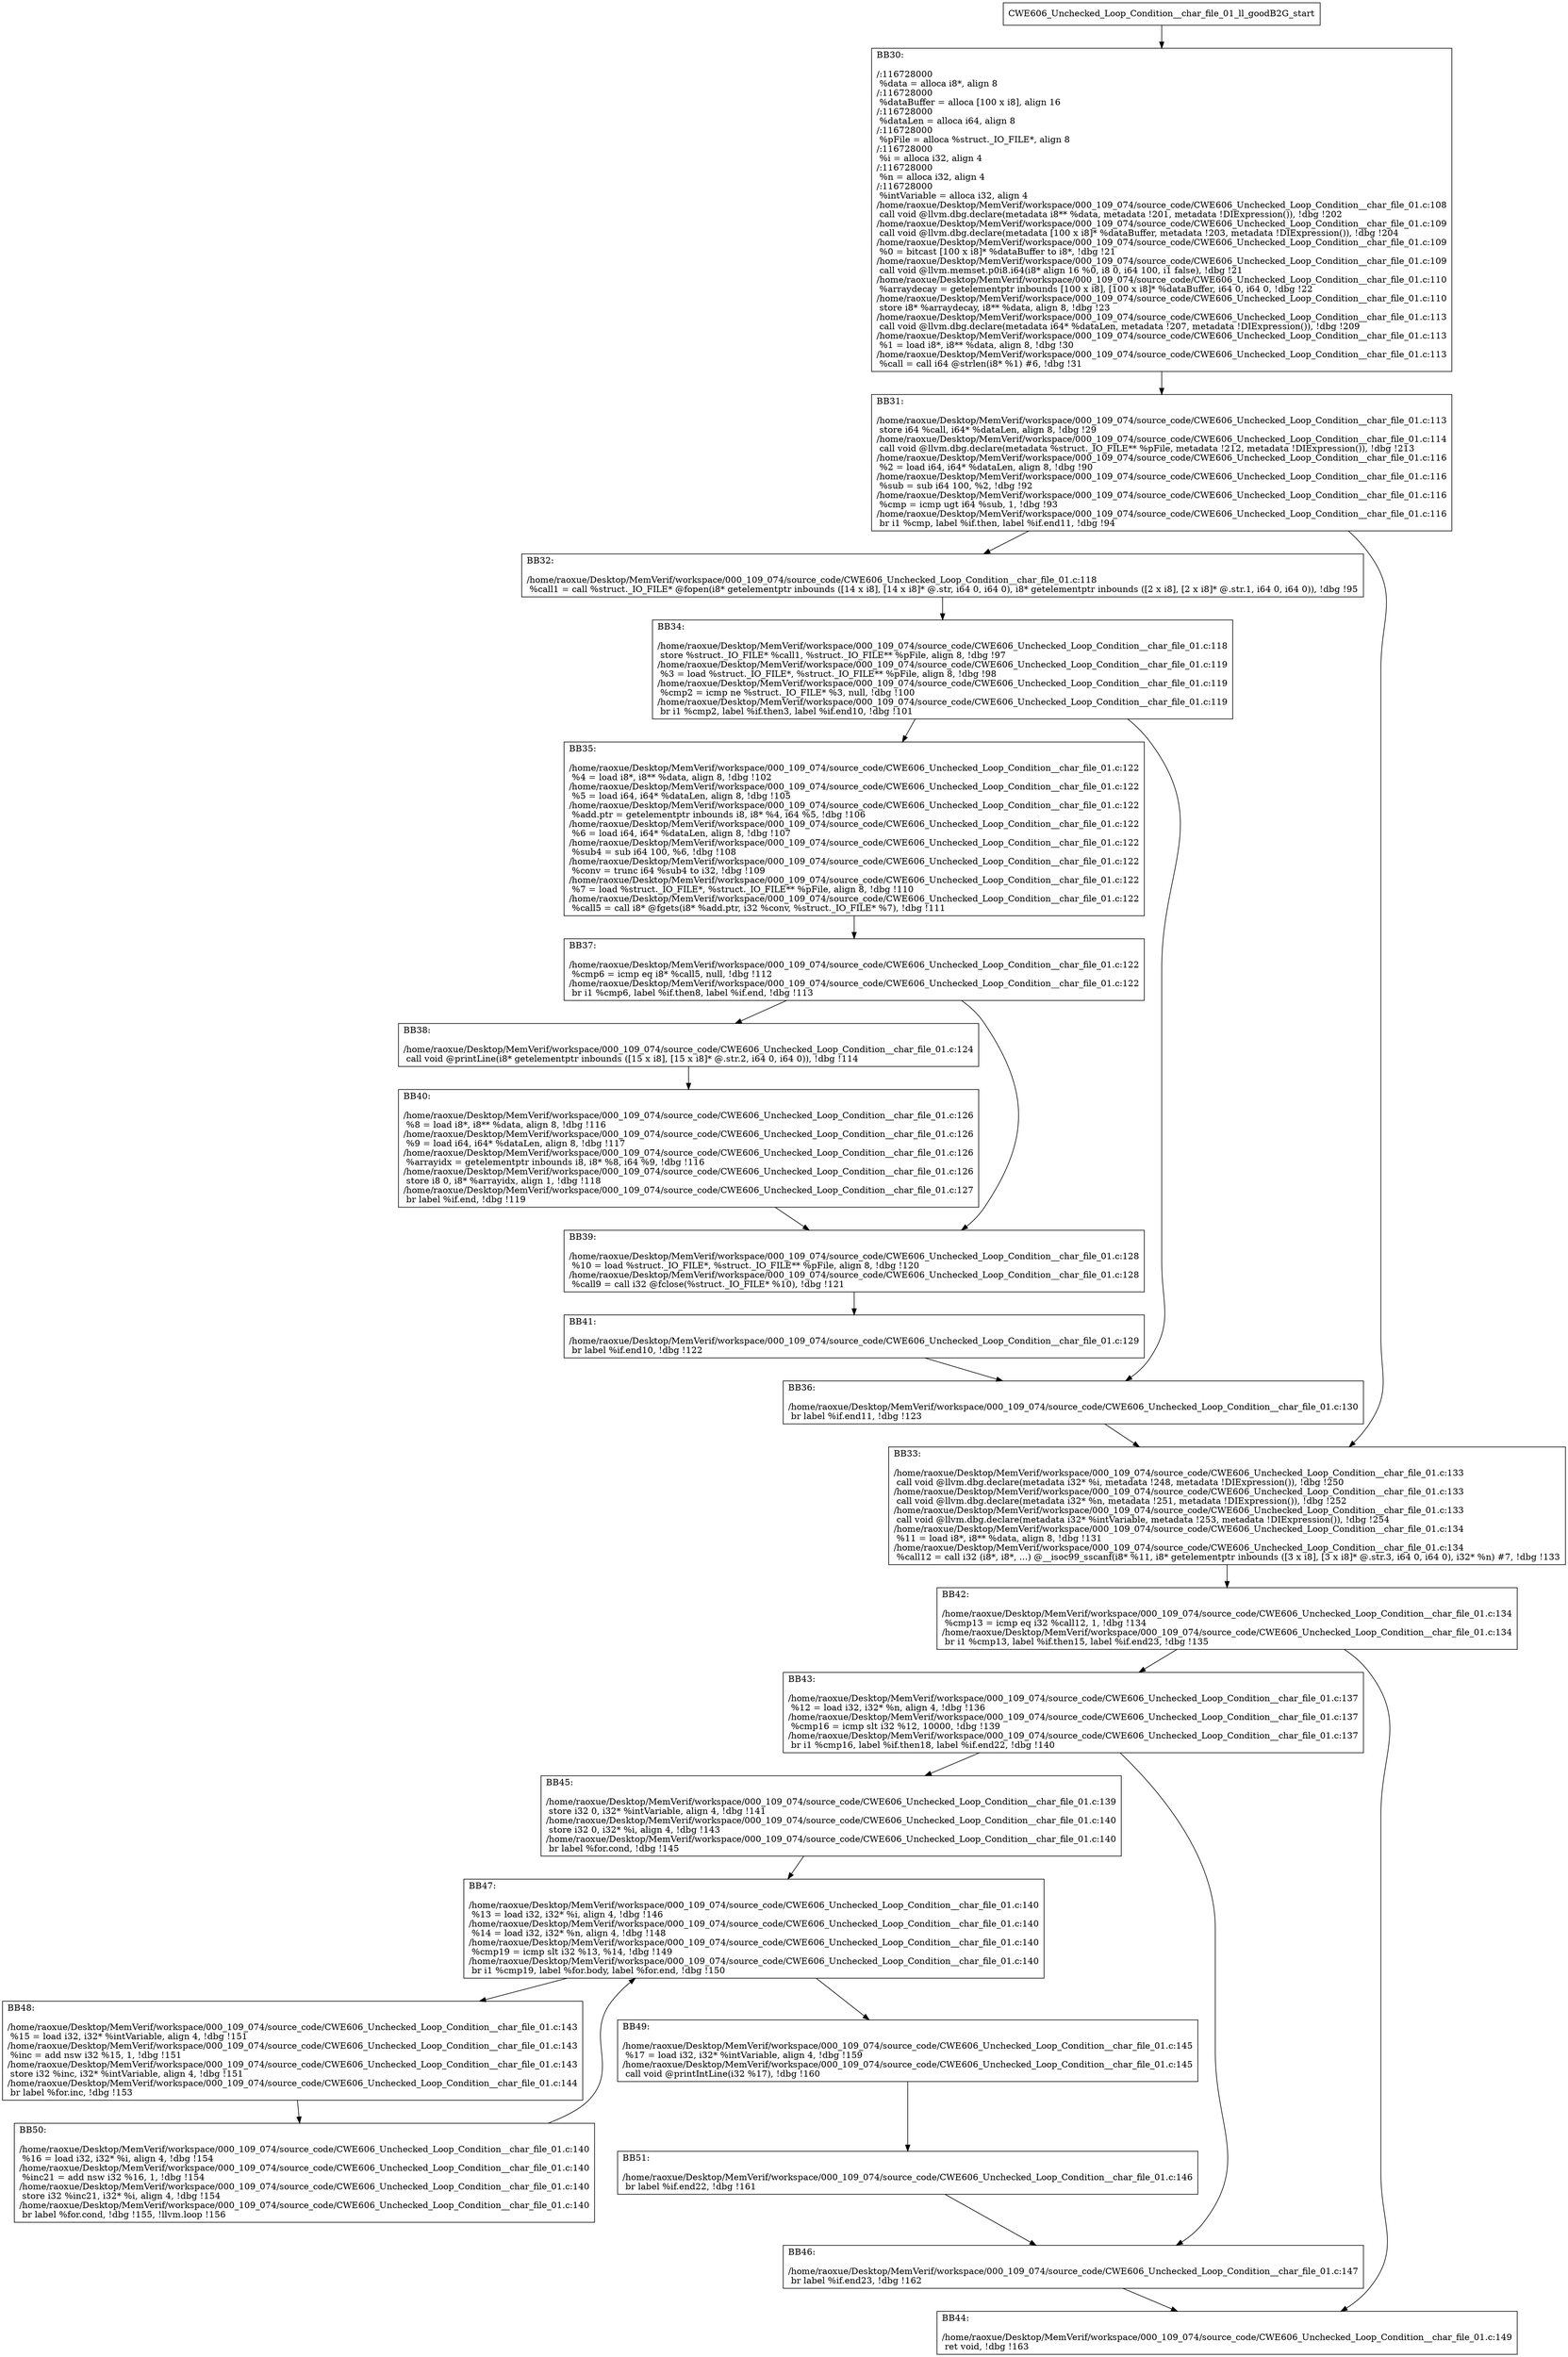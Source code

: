 digraph "CFG for'CWE606_Unchecked_Loop_Condition__char_file_01_ll_goodB2G' function" {
	BBCWE606_Unchecked_Loop_Condition__char_file_01_ll_goodB2G_start[shape=record,label="{CWE606_Unchecked_Loop_Condition__char_file_01_ll_goodB2G_start}"];
	BBCWE606_Unchecked_Loop_Condition__char_file_01_ll_goodB2G_start-> CWE606_Unchecked_Loop_Condition__char_file_01_ll_goodB2GBB30;
	CWE606_Unchecked_Loop_Condition__char_file_01_ll_goodB2GBB30 [shape=record, label="{BB30:\l\l/:116728000\l
  %data = alloca i8*, align 8\l
/:116728000\l
  %dataBuffer = alloca [100 x i8], align 16\l
/:116728000\l
  %dataLen = alloca i64, align 8\l
/:116728000\l
  %pFile = alloca %struct._IO_FILE*, align 8\l
/:116728000\l
  %i = alloca i32, align 4\l
/:116728000\l
  %n = alloca i32, align 4\l
/:116728000\l
  %intVariable = alloca i32, align 4\l
/home/raoxue/Desktop/MemVerif/workspace/000_109_074/source_code/CWE606_Unchecked_Loop_Condition__char_file_01.c:108\l
  call void @llvm.dbg.declare(metadata i8** %data, metadata !201, metadata !DIExpression()), !dbg !202\l
/home/raoxue/Desktop/MemVerif/workspace/000_109_074/source_code/CWE606_Unchecked_Loop_Condition__char_file_01.c:109\l
  call void @llvm.dbg.declare(metadata [100 x i8]* %dataBuffer, metadata !203, metadata !DIExpression()), !dbg !204\l
/home/raoxue/Desktop/MemVerif/workspace/000_109_074/source_code/CWE606_Unchecked_Loop_Condition__char_file_01.c:109\l
  %0 = bitcast [100 x i8]* %dataBuffer to i8*, !dbg !21\l
/home/raoxue/Desktop/MemVerif/workspace/000_109_074/source_code/CWE606_Unchecked_Loop_Condition__char_file_01.c:109\l
  call void @llvm.memset.p0i8.i64(i8* align 16 %0, i8 0, i64 100, i1 false), !dbg !21\l
/home/raoxue/Desktop/MemVerif/workspace/000_109_074/source_code/CWE606_Unchecked_Loop_Condition__char_file_01.c:110\l
  %arraydecay = getelementptr inbounds [100 x i8], [100 x i8]* %dataBuffer, i64 0, i64 0, !dbg !22\l
/home/raoxue/Desktop/MemVerif/workspace/000_109_074/source_code/CWE606_Unchecked_Loop_Condition__char_file_01.c:110\l
  store i8* %arraydecay, i8** %data, align 8, !dbg !23\l
/home/raoxue/Desktop/MemVerif/workspace/000_109_074/source_code/CWE606_Unchecked_Loop_Condition__char_file_01.c:113\l
  call void @llvm.dbg.declare(metadata i64* %dataLen, metadata !207, metadata !DIExpression()), !dbg !209\l
/home/raoxue/Desktop/MemVerif/workspace/000_109_074/source_code/CWE606_Unchecked_Loop_Condition__char_file_01.c:113\l
  %1 = load i8*, i8** %data, align 8, !dbg !30\l
/home/raoxue/Desktop/MemVerif/workspace/000_109_074/source_code/CWE606_Unchecked_Loop_Condition__char_file_01.c:113\l
  %call = call i64 @strlen(i8* %1) #6, !dbg !31\l
}"];
	CWE606_Unchecked_Loop_Condition__char_file_01_ll_goodB2GBB30-> CWE606_Unchecked_Loop_Condition__char_file_01_ll_goodB2GBB31;
	CWE606_Unchecked_Loop_Condition__char_file_01_ll_goodB2GBB31 [shape=record, label="{BB31:\l\l/home/raoxue/Desktop/MemVerif/workspace/000_109_074/source_code/CWE606_Unchecked_Loop_Condition__char_file_01.c:113\l
  store i64 %call, i64* %dataLen, align 8, !dbg !29\l
/home/raoxue/Desktop/MemVerif/workspace/000_109_074/source_code/CWE606_Unchecked_Loop_Condition__char_file_01.c:114\l
  call void @llvm.dbg.declare(metadata %struct._IO_FILE** %pFile, metadata !212, metadata !DIExpression()), !dbg !213\l
/home/raoxue/Desktop/MemVerif/workspace/000_109_074/source_code/CWE606_Unchecked_Loop_Condition__char_file_01.c:116\l
  %2 = load i64, i64* %dataLen, align 8, !dbg !90\l
/home/raoxue/Desktop/MemVerif/workspace/000_109_074/source_code/CWE606_Unchecked_Loop_Condition__char_file_01.c:116\l
  %sub = sub i64 100, %2, !dbg !92\l
/home/raoxue/Desktop/MemVerif/workspace/000_109_074/source_code/CWE606_Unchecked_Loop_Condition__char_file_01.c:116\l
  %cmp = icmp ugt i64 %sub, 1, !dbg !93\l
/home/raoxue/Desktop/MemVerif/workspace/000_109_074/source_code/CWE606_Unchecked_Loop_Condition__char_file_01.c:116\l
  br i1 %cmp, label %if.then, label %if.end11, !dbg !94\l
}"];
	CWE606_Unchecked_Loop_Condition__char_file_01_ll_goodB2GBB31-> CWE606_Unchecked_Loop_Condition__char_file_01_ll_goodB2GBB32;
	CWE606_Unchecked_Loop_Condition__char_file_01_ll_goodB2GBB31-> CWE606_Unchecked_Loop_Condition__char_file_01_ll_goodB2GBB33;
	CWE606_Unchecked_Loop_Condition__char_file_01_ll_goodB2GBB32 [shape=record, label="{BB32:\l\l/home/raoxue/Desktop/MemVerif/workspace/000_109_074/source_code/CWE606_Unchecked_Loop_Condition__char_file_01.c:118\l
  %call1 = call %struct._IO_FILE* @fopen(i8* getelementptr inbounds ([14 x i8], [14 x i8]* @.str, i64 0, i64 0), i8* getelementptr inbounds ([2 x i8], [2 x i8]* @.str.1, i64 0, i64 0)), !dbg !95\l
}"];
	CWE606_Unchecked_Loop_Condition__char_file_01_ll_goodB2GBB32-> CWE606_Unchecked_Loop_Condition__char_file_01_ll_goodB2GBB34;
	CWE606_Unchecked_Loop_Condition__char_file_01_ll_goodB2GBB34 [shape=record, label="{BB34:\l\l/home/raoxue/Desktop/MemVerif/workspace/000_109_074/source_code/CWE606_Unchecked_Loop_Condition__char_file_01.c:118\l
  store %struct._IO_FILE* %call1, %struct._IO_FILE** %pFile, align 8, !dbg !97\l
/home/raoxue/Desktop/MemVerif/workspace/000_109_074/source_code/CWE606_Unchecked_Loop_Condition__char_file_01.c:119\l
  %3 = load %struct._IO_FILE*, %struct._IO_FILE** %pFile, align 8, !dbg !98\l
/home/raoxue/Desktop/MemVerif/workspace/000_109_074/source_code/CWE606_Unchecked_Loop_Condition__char_file_01.c:119\l
  %cmp2 = icmp ne %struct._IO_FILE* %3, null, !dbg !100\l
/home/raoxue/Desktop/MemVerif/workspace/000_109_074/source_code/CWE606_Unchecked_Loop_Condition__char_file_01.c:119\l
  br i1 %cmp2, label %if.then3, label %if.end10, !dbg !101\l
}"];
	CWE606_Unchecked_Loop_Condition__char_file_01_ll_goodB2GBB34-> CWE606_Unchecked_Loop_Condition__char_file_01_ll_goodB2GBB35;
	CWE606_Unchecked_Loop_Condition__char_file_01_ll_goodB2GBB34-> CWE606_Unchecked_Loop_Condition__char_file_01_ll_goodB2GBB36;
	CWE606_Unchecked_Loop_Condition__char_file_01_ll_goodB2GBB35 [shape=record, label="{BB35:\l\l/home/raoxue/Desktop/MemVerif/workspace/000_109_074/source_code/CWE606_Unchecked_Loop_Condition__char_file_01.c:122\l
  %4 = load i8*, i8** %data, align 8, !dbg !102\l
/home/raoxue/Desktop/MemVerif/workspace/000_109_074/source_code/CWE606_Unchecked_Loop_Condition__char_file_01.c:122\l
  %5 = load i64, i64* %dataLen, align 8, !dbg !105\l
/home/raoxue/Desktop/MemVerif/workspace/000_109_074/source_code/CWE606_Unchecked_Loop_Condition__char_file_01.c:122\l
  %add.ptr = getelementptr inbounds i8, i8* %4, i64 %5, !dbg !106\l
/home/raoxue/Desktop/MemVerif/workspace/000_109_074/source_code/CWE606_Unchecked_Loop_Condition__char_file_01.c:122\l
  %6 = load i64, i64* %dataLen, align 8, !dbg !107\l
/home/raoxue/Desktop/MemVerif/workspace/000_109_074/source_code/CWE606_Unchecked_Loop_Condition__char_file_01.c:122\l
  %sub4 = sub i64 100, %6, !dbg !108\l
/home/raoxue/Desktop/MemVerif/workspace/000_109_074/source_code/CWE606_Unchecked_Loop_Condition__char_file_01.c:122\l
  %conv = trunc i64 %sub4 to i32, !dbg !109\l
/home/raoxue/Desktop/MemVerif/workspace/000_109_074/source_code/CWE606_Unchecked_Loop_Condition__char_file_01.c:122\l
  %7 = load %struct._IO_FILE*, %struct._IO_FILE** %pFile, align 8, !dbg !110\l
/home/raoxue/Desktop/MemVerif/workspace/000_109_074/source_code/CWE606_Unchecked_Loop_Condition__char_file_01.c:122\l
  %call5 = call i8* @fgets(i8* %add.ptr, i32 %conv, %struct._IO_FILE* %7), !dbg !111\l
}"];
	CWE606_Unchecked_Loop_Condition__char_file_01_ll_goodB2GBB35-> CWE606_Unchecked_Loop_Condition__char_file_01_ll_goodB2GBB37;
	CWE606_Unchecked_Loop_Condition__char_file_01_ll_goodB2GBB37 [shape=record, label="{BB37:\l\l/home/raoxue/Desktop/MemVerif/workspace/000_109_074/source_code/CWE606_Unchecked_Loop_Condition__char_file_01.c:122\l
  %cmp6 = icmp eq i8* %call5, null, !dbg !112\l
/home/raoxue/Desktop/MemVerif/workspace/000_109_074/source_code/CWE606_Unchecked_Loop_Condition__char_file_01.c:122\l
  br i1 %cmp6, label %if.then8, label %if.end, !dbg !113\l
}"];
	CWE606_Unchecked_Loop_Condition__char_file_01_ll_goodB2GBB37-> CWE606_Unchecked_Loop_Condition__char_file_01_ll_goodB2GBB38;
	CWE606_Unchecked_Loop_Condition__char_file_01_ll_goodB2GBB37-> CWE606_Unchecked_Loop_Condition__char_file_01_ll_goodB2GBB39;
	CWE606_Unchecked_Loop_Condition__char_file_01_ll_goodB2GBB38 [shape=record, label="{BB38:\l\l/home/raoxue/Desktop/MemVerif/workspace/000_109_074/source_code/CWE606_Unchecked_Loop_Condition__char_file_01.c:124\l
  call void @printLine(i8* getelementptr inbounds ([15 x i8], [15 x i8]* @.str.2, i64 0, i64 0)), !dbg !114\l
}"];
	CWE606_Unchecked_Loop_Condition__char_file_01_ll_goodB2GBB38-> CWE606_Unchecked_Loop_Condition__char_file_01_ll_goodB2GBB40;
	CWE606_Unchecked_Loop_Condition__char_file_01_ll_goodB2GBB40 [shape=record, label="{BB40:\l\l/home/raoxue/Desktop/MemVerif/workspace/000_109_074/source_code/CWE606_Unchecked_Loop_Condition__char_file_01.c:126\l
  %8 = load i8*, i8** %data, align 8, !dbg !116\l
/home/raoxue/Desktop/MemVerif/workspace/000_109_074/source_code/CWE606_Unchecked_Loop_Condition__char_file_01.c:126\l
  %9 = load i64, i64* %dataLen, align 8, !dbg !117\l
/home/raoxue/Desktop/MemVerif/workspace/000_109_074/source_code/CWE606_Unchecked_Loop_Condition__char_file_01.c:126\l
  %arrayidx = getelementptr inbounds i8, i8* %8, i64 %9, !dbg !116\l
/home/raoxue/Desktop/MemVerif/workspace/000_109_074/source_code/CWE606_Unchecked_Loop_Condition__char_file_01.c:126\l
  store i8 0, i8* %arrayidx, align 1, !dbg !118\l
/home/raoxue/Desktop/MemVerif/workspace/000_109_074/source_code/CWE606_Unchecked_Loop_Condition__char_file_01.c:127\l
  br label %if.end, !dbg !119\l
}"];
	CWE606_Unchecked_Loop_Condition__char_file_01_ll_goodB2GBB40-> CWE606_Unchecked_Loop_Condition__char_file_01_ll_goodB2GBB39;
	CWE606_Unchecked_Loop_Condition__char_file_01_ll_goodB2GBB39 [shape=record, label="{BB39:\l\l/home/raoxue/Desktop/MemVerif/workspace/000_109_074/source_code/CWE606_Unchecked_Loop_Condition__char_file_01.c:128\l
  %10 = load %struct._IO_FILE*, %struct._IO_FILE** %pFile, align 8, !dbg !120\l
/home/raoxue/Desktop/MemVerif/workspace/000_109_074/source_code/CWE606_Unchecked_Loop_Condition__char_file_01.c:128\l
  %call9 = call i32 @fclose(%struct._IO_FILE* %10), !dbg !121\l
}"];
	CWE606_Unchecked_Loop_Condition__char_file_01_ll_goodB2GBB39-> CWE606_Unchecked_Loop_Condition__char_file_01_ll_goodB2GBB41;
	CWE606_Unchecked_Loop_Condition__char_file_01_ll_goodB2GBB41 [shape=record, label="{BB41:\l\l/home/raoxue/Desktop/MemVerif/workspace/000_109_074/source_code/CWE606_Unchecked_Loop_Condition__char_file_01.c:129\l
  br label %if.end10, !dbg !122\l
}"];
	CWE606_Unchecked_Loop_Condition__char_file_01_ll_goodB2GBB41-> CWE606_Unchecked_Loop_Condition__char_file_01_ll_goodB2GBB36;
	CWE606_Unchecked_Loop_Condition__char_file_01_ll_goodB2GBB36 [shape=record, label="{BB36:\l\l/home/raoxue/Desktop/MemVerif/workspace/000_109_074/source_code/CWE606_Unchecked_Loop_Condition__char_file_01.c:130\l
  br label %if.end11, !dbg !123\l
}"];
	CWE606_Unchecked_Loop_Condition__char_file_01_ll_goodB2GBB36-> CWE606_Unchecked_Loop_Condition__char_file_01_ll_goodB2GBB33;
	CWE606_Unchecked_Loop_Condition__char_file_01_ll_goodB2GBB33 [shape=record, label="{BB33:\l\l/home/raoxue/Desktop/MemVerif/workspace/000_109_074/source_code/CWE606_Unchecked_Loop_Condition__char_file_01.c:133\l
  call void @llvm.dbg.declare(metadata i32* %i, metadata !248, metadata !DIExpression()), !dbg !250\l
/home/raoxue/Desktop/MemVerif/workspace/000_109_074/source_code/CWE606_Unchecked_Loop_Condition__char_file_01.c:133\l
  call void @llvm.dbg.declare(metadata i32* %n, metadata !251, metadata !DIExpression()), !dbg !252\l
/home/raoxue/Desktop/MemVerif/workspace/000_109_074/source_code/CWE606_Unchecked_Loop_Condition__char_file_01.c:133\l
  call void @llvm.dbg.declare(metadata i32* %intVariable, metadata !253, metadata !DIExpression()), !dbg !254\l
/home/raoxue/Desktop/MemVerif/workspace/000_109_074/source_code/CWE606_Unchecked_Loop_Condition__char_file_01.c:134\l
  %11 = load i8*, i8** %data, align 8, !dbg !131\l
/home/raoxue/Desktop/MemVerif/workspace/000_109_074/source_code/CWE606_Unchecked_Loop_Condition__char_file_01.c:134\l
  %call12 = call i32 (i8*, i8*, ...) @__isoc99_sscanf(i8* %11, i8* getelementptr inbounds ([3 x i8], [3 x i8]* @.str.3, i64 0, i64 0), i32* %n) #7, !dbg !133\l
}"];
	CWE606_Unchecked_Loop_Condition__char_file_01_ll_goodB2GBB33-> CWE606_Unchecked_Loop_Condition__char_file_01_ll_goodB2GBB42;
	CWE606_Unchecked_Loop_Condition__char_file_01_ll_goodB2GBB42 [shape=record, label="{BB42:\l\l/home/raoxue/Desktop/MemVerif/workspace/000_109_074/source_code/CWE606_Unchecked_Loop_Condition__char_file_01.c:134\l
  %cmp13 = icmp eq i32 %call12, 1, !dbg !134\l
/home/raoxue/Desktop/MemVerif/workspace/000_109_074/source_code/CWE606_Unchecked_Loop_Condition__char_file_01.c:134\l
  br i1 %cmp13, label %if.then15, label %if.end23, !dbg !135\l
}"];
	CWE606_Unchecked_Loop_Condition__char_file_01_ll_goodB2GBB42-> CWE606_Unchecked_Loop_Condition__char_file_01_ll_goodB2GBB43;
	CWE606_Unchecked_Loop_Condition__char_file_01_ll_goodB2GBB42-> CWE606_Unchecked_Loop_Condition__char_file_01_ll_goodB2GBB44;
	CWE606_Unchecked_Loop_Condition__char_file_01_ll_goodB2GBB43 [shape=record, label="{BB43:\l\l/home/raoxue/Desktop/MemVerif/workspace/000_109_074/source_code/CWE606_Unchecked_Loop_Condition__char_file_01.c:137\l
  %12 = load i32, i32* %n, align 4, !dbg !136\l
/home/raoxue/Desktop/MemVerif/workspace/000_109_074/source_code/CWE606_Unchecked_Loop_Condition__char_file_01.c:137\l
  %cmp16 = icmp slt i32 %12, 10000, !dbg !139\l
/home/raoxue/Desktop/MemVerif/workspace/000_109_074/source_code/CWE606_Unchecked_Loop_Condition__char_file_01.c:137\l
  br i1 %cmp16, label %if.then18, label %if.end22, !dbg !140\l
}"];
	CWE606_Unchecked_Loop_Condition__char_file_01_ll_goodB2GBB43-> CWE606_Unchecked_Loop_Condition__char_file_01_ll_goodB2GBB45;
	CWE606_Unchecked_Loop_Condition__char_file_01_ll_goodB2GBB43-> CWE606_Unchecked_Loop_Condition__char_file_01_ll_goodB2GBB46;
	CWE606_Unchecked_Loop_Condition__char_file_01_ll_goodB2GBB45 [shape=record, label="{BB45:\l\l/home/raoxue/Desktop/MemVerif/workspace/000_109_074/source_code/CWE606_Unchecked_Loop_Condition__char_file_01.c:139\l
  store i32 0, i32* %intVariable, align 4, !dbg !141\l
/home/raoxue/Desktop/MemVerif/workspace/000_109_074/source_code/CWE606_Unchecked_Loop_Condition__char_file_01.c:140\l
  store i32 0, i32* %i, align 4, !dbg !143\l
/home/raoxue/Desktop/MemVerif/workspace/000_109_074/source_code/CWE606_Unchecked_Loop_Condition__char_file_01.c:140\l
  br label %for.cond, !dbg !145\l
}"];
	CWE606_Unchecked_Loop_Condition__char_file_01_ll_goodB2GBB45-> CWE606_Unchecked_Loop_Condition__char_file_01_ll_goodB2GBB47;
	CWE606_Unchecked_Loop_Condition__char_file_01_ll_goodB2GBB47 [shape=record, label="{BB47:\l\l/home/raoxue/Desktop/MemVerif/workspace/000_109_074/source_code/CWE606_Unchecked_Loop_Condition__char_file_01.c:140\l
  %13 = load i32, i32* %i, align 4, !dbg !146\l
/home/raoxue/Desktop/MemVerif/workspace/000_109_074/source_code/CWE606_Unchecked_Loop_Condition__char_file_01.c:140\l
  %14 = load i32, i32* %n, align 4, !dbg !148\l
/home/raoxue/Desktop/MemVerif/workspace/000_109_074/source_code/CWE606_Unchecked_Loop_Condition__char_file_01.c:140\l
  %cmp19 = icmp slt i32 %13, %14, !dbg !149\l
/home/raoxue/Desktop/MemVerif/workspace/000_109_074/source_code/CWE606_Unchecked_Loop_Condition__char_file_01.c:140\l
  br i1 %cmp19, label %for.body, label %for.end, !dbg !150\l
}"];
	CWE606_Unchecked_Loop_Condition__char_file_01_ll_goodB2GBB47-> CWE606_Unchecked_Loop_Condition__char_file_01_ll_goodB2GBB48;
	CWE606_Unchecked_Loop_Condition__char_file_01_ll_goodB2GBB47-> CWE606_Unchecked_Loop_Condition__char_file_01_ll_goodB2GBB49;
	CWE606_Unchecked_Loop_Condition__char_file_01_ll_goodB2GBB48 [shape=record, label="{BB48:\l\l/home/raoxue/Desktop/MemVerif/workspace/000_109_074/source_code/CWE606_Unchecked_Loop_Condition__char_file_01.c:143\l
  %15 = load i32, i32* %intVariable, align 4, !dbg !151\l
/home/raoxue/Desktop/MemVerif/workspace/000_109_074/source_code/CWE606_Unchecked_Loop_Condition__char_file_01.c:143\l
  %inc = add nsw i32 %15, 1, !dbg !151\l
/home/raoxue/Desktop/MemVerif/workspace/000_109_074/source_code/CWE606_Unchecked_Loop_Condition__char_file_01.c:143\l
  store i32 %inc, i32* %intVariable, align 4, !dbg !151\l
/home/raoxue/Desktop/MemVerif/workspace/000_109_074/source_code/CWE606_Unchecked_Loop_Condition__char_file_01.c:144\l
  br label %for.inc, !dbg !153\l
}"];
	CWE606_Unchecked_Loop_Condition__char_file_01_ll_goodB2GBB48-> CWE606_Unchecked_Loop_Condition__char_file_01_ll_goodB2GBB50;
	CWE606_Unchecked_Loop_Condition__char_file_01_ll_goodB2GBB50 [shape=record, label="{BB50:\l\l/home/raoxue/Desktop/MemVerif/workspace/000_109_074/source_code/CWE606_Unchecked_Loop_Condition__char_file_01.c:140\l
  %16 = load i32, i32* %i, align 4, !dbg !154\l
/home/raoxue/Desktop/MemVerif/workspace/000_109_074/source_code/CWE606_Unchecked_Loop_Condition__char_file_01.c:140\l
  %inc21 = add nsw i32 %16, 1, !dbg !154\l
/home/raoxue/Desktop/MemVerif/workspace/000_109_074/source_code/CWE606_Unchecked_Loop_Condition__char_file_01.c:140\l
  store i32 %inc21, i32* %i, align 4, !dbg !154\l
/home/raoxue/Desktop/MemVerif/workspace/000_109_074/source_code/CWE606_Unchecked_Loop_Condition__char_file_01.c:140\l
  br label %for.cond, !dbg !155, !llvm.loop !156\l
}"];
	CWE606_Unchecked_Loop_Condition__char_file_01_ll_goodB2GBB50-> CWE606_Unchecked_Loop_Condition__char_file_01_ll_goodB2GBB47;
	CWE606_Unchecked_Loop_Condition__char_file_01_ll_goodB2GBB49 [shape=record, label="{BB49:\l\l/home/raoxue/Desktop/MemVerif/workspace/000_109_074/source_code/CWE606_Unchecked_Loop_Condition__char_file_01.c:145\l
  %17 = load i32, i32* %intVariable, align 4, !dbg !159\l
/home/raoxue/Desktop/MemVerif/workspace/000_109_074/source_code/CWE606_Unchecked_Loop_Condition__char_file_01.c:145\l
  call void @printIntLine(i32 %17), !dbg !160\l
}"];
	CWE606_Unchecked_Loop_Condition__char_file_01_ll_goodB2GBB49-> CWE606_Unchecked_Loop_Condition__char_file_01_ll_goodB2GBB51;
	CWE606_Unchecked_Loop_Condition__char_file_01_ll_goodB2GBB51 [shape=record, label="{BB51:\l\l/home/raoxue/Desktop/MemVerif/workspace/000_109_074/source_code/CWE606_Unchecked_Loop_Condition__char_file_01.c:146\l
  br label %if.end22, !dbg !161\l
}"];
	CWE606_Unchecked_Loop_Condition__char_file_01_ll_goodB2GBB51-> CWE606_Unchecked_Loop_Condition__char_file_01_ll_goodB2GBB46;
	CWE606_Unchecked_Loop_Condition__char_file_01_ll_goodB2GBB46 [shape=record, label="{BB46:\l\l/home/raoxue/Desktop/MemVerif/workspace/000_109_074/source_code/CWE606_Unchecked_Loop_Condition__char_file_01.c:147\l
  br label %if.end23, !dbg !162\l
}"];
	CWE606_Unchecked_Loop_Condition__char_file_01_ll_goodB2GBB46-> CWE606_Unchecked_Loop_Condition__char_file_01_ll_goodB2GBB44;
	CWE606_Unchecked_Loop_Condition__char_file_01_ll_goodB2GBB44 [shape=record, label="{BB44:\l\l/home/raoxue/Desktop/MemVerif/workspace/000_109_074/source_code/CWE606_Unchecked_Loop_Condition__char_file_01.c:149\l
  ret void, !dbg !163\l
}"];
}
